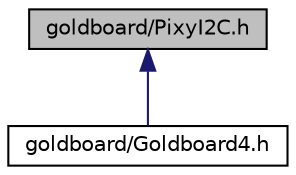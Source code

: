 digraph "goldboard/PixyI2C.h"
{
  edge [fontname="Helvetica",fontsize="10",labelfontname="Helvetica",labelfontsize="10"];
  node [fontname="Helvetica",fontsize="10",shape=record];
  Node15 [label="goldboard/PixyI2C.h",height=0.2,width=0.4,color="black", fillcolor="grey75", style="filled", fontcolor="black"];
  Node15 -> Node16 [dir="back",color="midnightblue",fontsize="10",style="solid",fontname="Helvetica"];
  Node16 [label="goldboard/Goldboard4.h",height=0.2,width=0.4,color="black", fillcolor="white", style="filled",URL="$Goldboard4_8h.html",tooltip="Driver for Goldboard4 (w. Atmega32). "];
}
